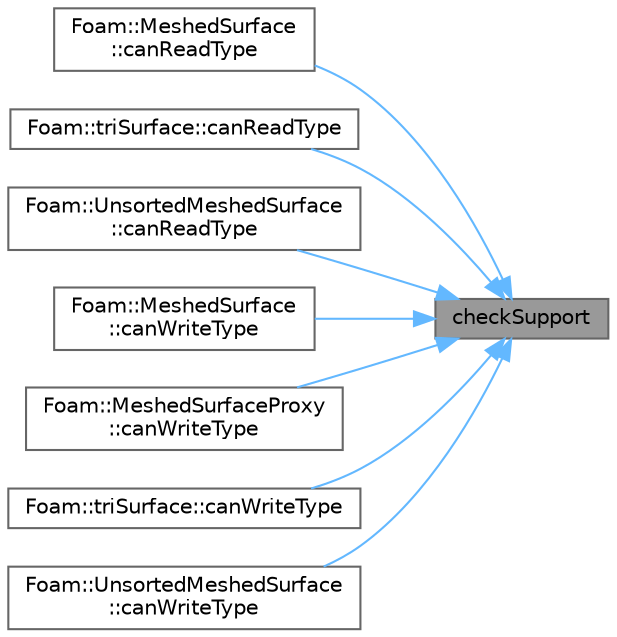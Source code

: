 digraph "checkSupport"
{
 // LATEX_PDF_SIZE
  bgcolor="transparent";
  edge [fontname=Helvetica,fontsize=10,labelfontname=Helvetica,labelfontsize=10];
  node [fontname=Helvetica,fontsize=10,shape=box,height=0.2,width=0.4];
  rankdir="RL";
  Node1 [id="Node000001",label="checkSupport",height=0.2,width=0.4,color="gray40", fillcolor="grey60", style="filled", fontcolor="black",tooltip=" "];
  Node1 -> Node2 [id="edge1_Node000001_Node000002",dir="back",color="steelblue1",style="solid",tooltip=" "];
  Node2 [id="Node000002",label="Foam::MeshedSurface\l::canReadType",height=0.2,width=0.4,color="grey40", fillcolor="white", style="filled",URL="$classFoam_1_1MeshedSurface.html#a6e1ea84915cbe1cc9d88ee5e1757fe5b",tooltip=" "];
  Node1 -> Node3 [id="edge2_Node000001_Node000003",dir="back",color="steelblue1",style="solid",tooltip=" "];
  Node3 [id="Node000003",label="Foam::triSurface::canReadType",height=0.2,width=0.4,color="grey40", fillcolor="white", style="filled",URL="$classFoam_1_1triSurface.html#a6e1ea84915cbe1cc9d88ee5e1757fe5b",tooltip=" "];
  Node1 -> Node4 [id="edge3_Node000001_Node000004",dir="back",color="steelblue1",style="solid",tooltip=" "];
  Node4 [id="Node000004",label="Foam::UnsortedMeshedSurface\l::canReadType",height=0.2,width=0.4,color="grey40", fillcolor="white", style="filled",URL="$classFoam_1_1UnsortedMeshedSurface.html#a6e1ea84915cbe1cc9d88ee5e1757fe5b",tooltip=" "];
  Node1 -> Node5 [id="edge4_Node000001_Node000005",dir="back",color="steelblue1",style="solid",tooltip=" "];
  Node5 [id="Node000005",label="Foam::MeshedSurface\l::canWriteType",height=0.2,width=0.4,color="grey40", fillcolor="white", style="filled",URL="$classFoam_1_1MeshedSurface.html#a28075ae8fb30ce1c0172e831566c44f3",tooltip=" "];
  Node1 -> Node6 [id="edge5_Node000001_Node000006",dir="back",color="steelblue1",style="solid",tooltip=" "];
  Node6 [id="Node000006",label="Foam::MeshedSurfaceProxy\l::canWriteType",height=0.2,width=0.4,color="grey40", fillcolor="white", style="filled",URL="$classFoam_1_1MeshedSurfaceProxy.html#a28075ae8fb30ce1c0172e831566c44f3",tooltip=" "];
  Node1 -> Node7 [id="edge6_Node000001_Node000007",dir="back",color="steelblue1",style="solid",tooltip=" "];
  Node7 [id="Node000007",label="Foam::triSurface::canWriteType",height=0.2,width=0.4,color="grey40", fillcolor="white", style="filled",URL="$classFoam_1_1triSurface.html#a28075ae8fb30ce1c0172e831566c44f3",tooltip=" "];
  Node1 -> Node8 [id="edge7_Node000001_Node000008",dir="back",color="steelblue1",style="solid",tooltip=" "];
  Node8 [id="Node000008",label="Foam::UnsortedMeshedSurface\l::canWriteType",height=0.2,width=0.4,color="grey40", fillcolor="white", style="filled",URL="$classFoam_1_1UnsortedMeshedSurface.html#a28075ae8fb30ce1c0172e831566c44f3",tooltip=" "];
}
